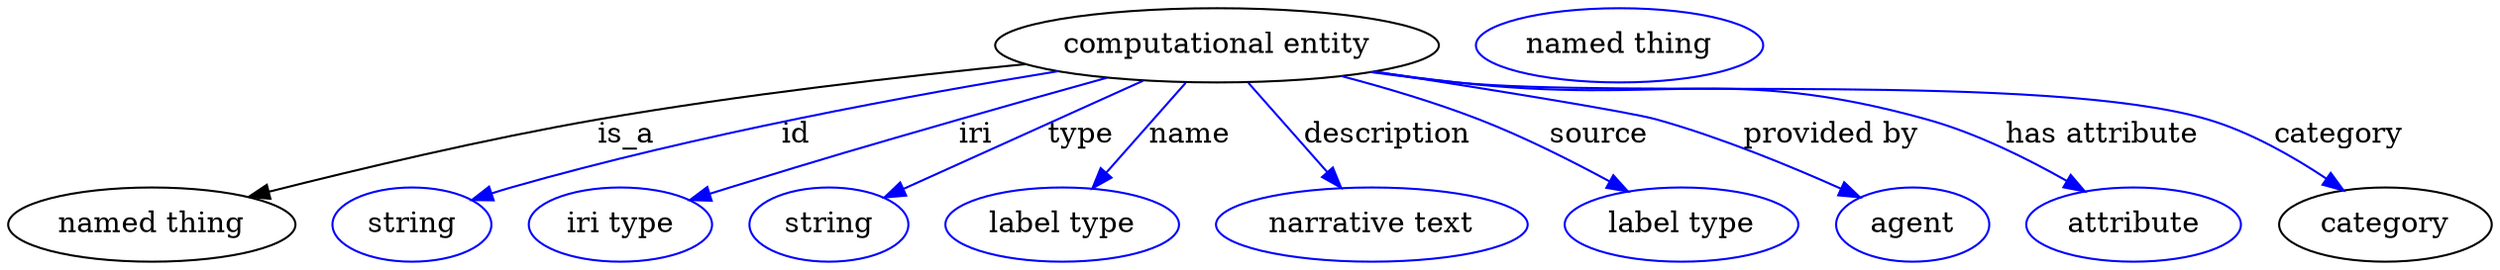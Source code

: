 digraph {
	graph [bb="0,0,1201.9,123"];
	node [label="\N"];
	"computational entity"	[height=0.5,
		label="computational entity",
		pos="585.54,105",
		width=2.9789];
	"named thing"	[height=0.5,
		pos="69.544,18",
		width=1.9318];
	"computational entity" -> "named thing"	[label=is_a,
		lp="299.54,61.5",
		pos="e,116.43,31.444 492.92,95.881 433.43,90.006 354.65,80.99 285.54,69 231.01,59.537 169.59,44.929 126.22,33.942"];
	id	[color=blue,
		height=0.5,
		label=string,
		pos="195.54,18",
		width=1.0652];
	"computational entity" -> id	[color=blue,
		label=id,
		lp="381.54,61.5",
		pos="e,224.55,29.922 508.62,92.422 438.73,81.029 333.18,61.626 243.54,36 240.44,35.113 237.25,34.133 234.05,33.106",
		style=solid];
	iri	[color=blue,
		height=0.5,
		label="iri type",
		pos="296.54,18",
		width=1.2277];
	"computational entity" -> iri	[color=blue,
		label=iri,
		lp="468.54,61.5",
		pos="e,330.22,29.681 532.26,89.314 510.06,83.134 484.03,75.81 460.54,69 411.52,54.785 399.33,50.997 350.54,36 347.05,34.926 343.43,33.805 \
339.8,32.674",
		style=solid];
	type	[color=blue,
		height=0.5,
		label=string,
		pos="397.54,18",
		width=1.0652];
	"computational entity" -> type	[color=blue,
		label=type,
		lp="519.54,61.5",
		pos="e,424.11,31.012 549.74,87.812 516.38,72.731 466.91,50.362 433.5,35.259",
		style=solid];
	name	[color=blue,
		height=0.5,
		label="label type",
		pos="510.54,18",
		width=1.5707];
	"computational entity" -> name	[color=blue,
		label=name,
		lp="572.54,61.5",
		pos="e,525.19,35.597 570.37,86.799 559.35,74.309 544.28,57.236 532.03,43.348",
		style=solid];
	description	[color=blue,
		height=0.5,
		label="narrative text",
		pos="660.54,18",
		width=2.0943];
	"computational entity" -> description	[color=blue,
		label=description,
		lp="668.04,61.5",
		pos="e,645.64,35.885 600.72,86.799 611.67,74.39 626.61,57.458 638.82,43.618",
		style=solid];
	source	[color=blue,
		height=0.5,
		label="label type",
		pos="810.54,18",
		width=1.5707];
	"computational entity" -> source	[color=blue,
		label=source,
		lp="770.54,61.5",
		pos="e,784.59,34.075 645.8,90.071 667.18,84.429 691.22,77.278 712.54,69 734.17,60.602 757.34,48.916 775.72,38.953",
		style=solid];
	"provided by"	[color=blue,
		height=0.5,
		label=agent,
		pos="922.54,18",
		width=1.0291];
	"computational entity" -> "provided by"	[color=blue,
		label="provided by",
		lp="883.04,61.5",
		pos="e,897,31.24 661.86,92.299 717.48,83.629 785.33,72.702 798.54,69 829.52,60.323 863.31,46.386 887.77,35.427",
		style=solid];
	"has attribute"	[color=blue,
		height=0.5,
		label=attribute,
		pos="1029.5,18",
		width=1.4443];
	"computational entity" -> "has attribute"	[color=blue,
		label="has attribute",
		lp="1014.5,61.5",
		pos="e,1005.9,34.079 661.26,92.16 674.66,90.277 688.5,88.469 701.54,87 802.55,75.624 831.61,96.232 929.54,69 953.33,62.386 978.16,50.002 \
997.13,39.214",
		style=solid];
	category	[height=0.5,
		pos="1150.5,18",
		width=1.4263];
	"computational entity" -> category	[color=blue,
		label=category,
		lp="1129,61.5",
		pos="e,1130.2,34.795 659.98,92.011 673.77,90.097 688.07,88.317 701.54,87 782.15,79.119 987.95,92.203 1065.5,69 1085.8,62.958 1106.2,51.153 \
1122,40.53",
		style=solid];
	"named thing_category"	[color=blue,
		height=0.5,
		label="named thing",
		pos="780.54,105",
		width=1.9318];
}
